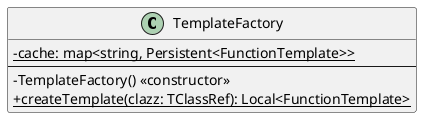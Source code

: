 @startuml

skinparam classAttributeIconSize 0
skinparam shadowing false

class TemplateFactory {
  {static} -cache: map<string, Persistent<FunctionTemplate>>
  --
  -TemplateFactory() <<constructor>>
  {static} +createTemplate(clazz: TClassRef): Local<FunctionTemplate>
}

@enduml
